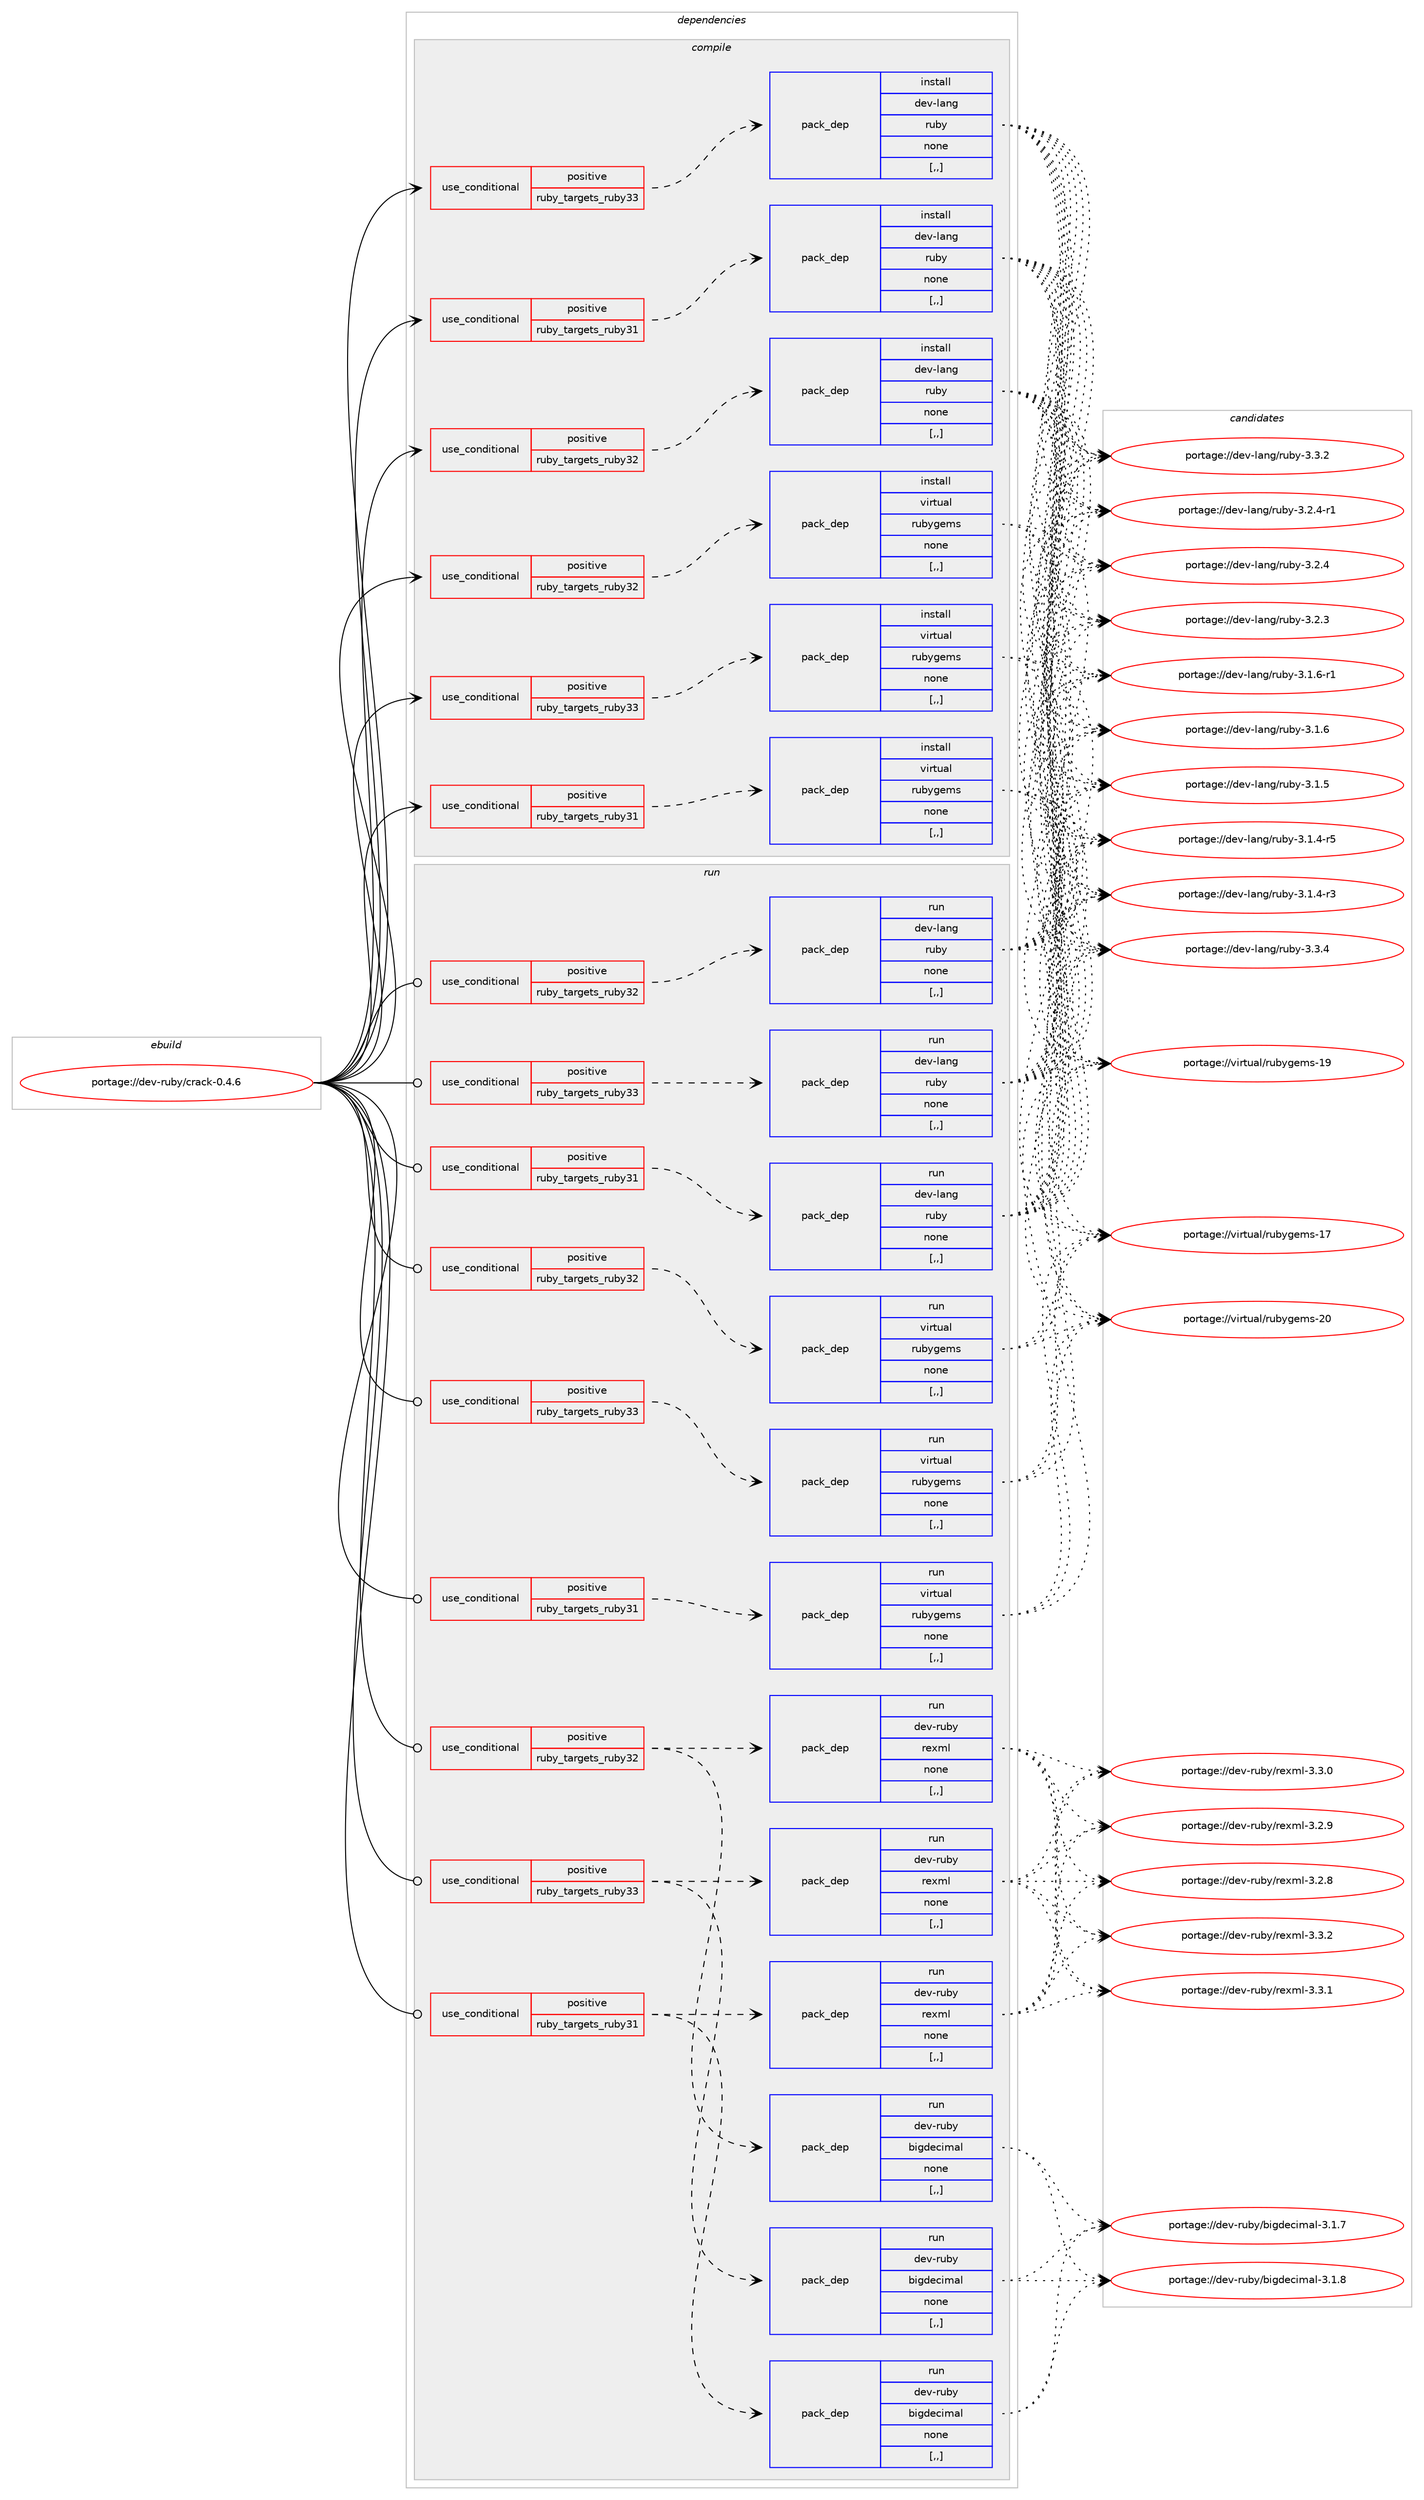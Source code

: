 digraph prolog {

# *************
# Graph options
# *************

newrank=true;
concentrate=true;
compound=true;
graph [rankdir=LR,fontname=Helvetica,fontsize=10,ranksep=1.5];#, ranksep=2.5, nodesep=0.2];
edge  [arrowhead=vee];
node  [fontname=Helvetica,fontsize=10];

# **********
# The ebuild
# **********

subgraph cluster_leftcol {
color=gray;
label=<<i>ebuild</i>>;
id [label="portage://dev-ruby/crack-0.4.6", color=red, width=4, href="../dev-ruby/crack-0.4.6.svg"];
}

# ****************
# The dependencies
# ****************

subgraph cluster_midcol {
color=gray;
label=<<i>dependencies</i>>;
subgraph cluster_compile {
fillcolor="#eeeeee";
style=filled;
label=<<i>compile</i>>;
subgraph cond45975 {
dependency179816 [label=<<TABLE BORDER="0" CELLBORDER="1" CELLSPACING="0" CELLPADDING="4"><TR><TD ROWSPAN="3" CELLPADDING="10">use_conditional</TD></TR><TR><TD>positive</TD></TR><TR><TD>ruby_targets_ruby31</TD></TR></TABLE>>, shape=none, color=red];
subgraph pack132548 {
dependency179817 [label=<<TABLE BORDER="0" CELLBORDER="1" CELLSPACING="0" CELLPADDING="4" WIDTH="220"><TR><TD ROWSPAN="6" CELLPADDING="30">pack_dep</TD></TR><TR><TD WIDTH="110">install</TD></TR><TR><TD>dev-lang</TD></TR><TR><TD>ruby</TD></TR><TR><TD>none</TD></TR><TR><TD>[,,]</TD></TR></TABLE>>, shape=none, color=blue];
}
dependency179816:e -> dependency179817:w [weight=20,style="dashed",arrowhead="vee"];
}
id:e -> dependency179816:w [weight=20,style="solid",arrowhead="vee"];
subgraph cond45976 {
dependency179818 [label=<<TABLE BORDER="0" CELLBORDER="1" CELLSPACING="0" CELLPADDING="4"><TR><TD ROWSPAN="3" CELLPADDING="10">use_conditional</TD></TR><TR><TD>positive</TD></TR><TR><TD>ruby_targets_ruby31</TD></TR></TABLE>>, shape=none, color=red];
subgraph pack132549 {
dependency179819 [label=<<TABLE BORDER="0" CELLBORDER="1" CELLSPACING="0" CELLPADDING="4" WIDTH="220"><TR><TD ROWSPAN="6" CELLPADDING="30">pack_dep</TD></TR><TR><TD WIDTH="110">install</TD></TR><TR><TD>virtual</TD></TR><TR><TD>rubygems</TD></TR><TR><TD>none</TD></TR><TR><TD>[,,]</TD></TR></TABLE>>, shape=none, color=blue];
}
dependency179818:e -> dependency179819:w [weight=20,style="dashed",arrowhead="vee"];
}
id:e -> dependency179818:w [weight=20,style="solid",arrowhead="vee"];
subgraph cond45977 {
dependency179820 [label=<<TABLE BORDER="0" CELLBORDER="1" CELLSPACING="0" CELLPADDING="4"><TR><TD ROWSPAN="3" CELLPADDING="10">use_conditional</TD></TR><TR><TD>positive</TD></TR><TR><TD>ruby_targets_ruby32</TD></TR></TABLE>>, shape=none, color=red];
subgraph pack132550 {
dependency179821 [label=<<TABLE BORDER="0" CELLBORDER="1" CELLSPACING="0" CELLPADDING="4" WIDTH="220"><TR><TD ROWSPAN="6" CELLPADDING="30">pack_dep</TD></TR><TR><TD WIDTH="110">install</TD></TR><TR><TD>dev-lang</TD></TR><TR><TD>ruby</TD></TR><TR><TD>none</TD></TR><TR><TD>[,,]</TD></TR></TABLE>>, shape=none, color=blue];
}
dependency179820:e -> dependency179821:w [weight=20,style="dashed",arrowhead="vee"];
}
id:e -> dependency179820:w [weight=20,style="solid",arrowhead="vee"];
subgraph cond45978 {
dependency179822 [label=<<TABLE BORDER="0" CELLBORDER="1" CELLSPACING="0" CELLPADDING="4"><TR><TD ROWSPAN="3" CELLPADDING="10">use_conditional</TD></TR><TR><TD>positive</TD></TR><TR><TD>ruby_targets_ruby32</TD></TR></TABLE>>, shape=none, color=red];
subgraph pack132551 {
dependency179823 [label=<<TABLE BORDER="0" CELLBORDER="1" CELLSPACING="0" CELLPADDING="4" WIDTH="220"><TR><TD ROWSPAN="6" CELLPADDING="30">pack_dep</TD></TR><TR><TD WIDTH="110">install</TD></TR><TR><TD>virtual</TD></TR><TR><TD>rubygems</TD></TR><TR><TD>none</TD></TR><TR><TD>[,,]</TD></TR></TABLE>>, shape=none, color=blue];
}
dependency179822:e -> dependency179823:w [weight=20,style="dashed",arrowhead="vee"];
}
id:e -> dependency179822:w [weight=20,style="solid",arrowhead="vee"];
subgraph cond45979 {
dependency179824 [label=<<TABLE BORDER="0" CELLBORDER="1" CELLSPACING="0" CELLPADDING="4"><TR><TD ROWSPAN="3" CELLPADDING="10">use_conditional</TD></TR><TR><TD>positive</TD></TR><TR><TD>ruby_targets_ruby33</TD></TR></TABLE>>, shape=none, color=red];
subgraph pack132552 {
dependency179825 [label=<<TABLE BORDER="0" CELLBORDER="1" CELLSPACING="0" CELLPADDING="4" WIDTH="220"><TR><TD ROWSPAN="6" CELLPADDING="30">pack_dep</TD></TR><TR><TD WIDTH="110">install</TD></TR><TR><TD>dev-lang</TD></TR><TR><TD>ruby</TD></TR><TR><TD>none</TD></TR><TR><TD>[,,]</TD></TR></TABLE>>, shape=none, color=blue];
}
dependency179824:e -> dependency179825:w [weight=20,style="dashed",arrowhead="vee"];
}
id:e -> dependency179824:w [weight=20,style="solid",arrowhead="vee"];
subgraph cond45980 {
dependency179826 [label=<<TABLE BORDER="0" CELLBORDER="1" CELLSPACING="0" CELLPADDING="4"><TR><TD ROWSPAN="3" CELLPADDING="10">use_conditional</TD></TR><TR><TD>positive</TD></TR><TR><TD>ruby_targets_ruby33</TD></TR></TABLE>>, shape=none, color=red];
subgraph pack132553 {
dependency179827 [label=<<TABLE BORDER="0" CELLBORDER="1" CELLSPACING="0" CELLPADDING="4" WIDTH="220"><TR><TD ROWSPAN="6" CELLPADDING="30">pack_dep</TD></TR><TR><TD WIDTH="110">install</TD></TR><TR><TD>virtual</TD></TR><TR><TD>rubygems</TD></TR><TR><TD>none</TD></TR><TR><TD>[,,]</TD></TR></TABLE>>, shape=none, color=blue];
}
dependency179826:e -> dependency179827:w [weight=20,style="dashed",arrowhead="vee"];
}
id:e -> dependency179826:w [weight=20,style="solid",arrowhead="vee"];
}
subgraph cluster_compileandrun {
fillcolor="#eeeeee";
style=filled;
label=<<i>compile and run</i>>;
}
subgraph cluster_run {
fillcolor="#eeeeee";
style=filled;
label=<<i>run</i>>;
subgraph cond45981 {
dependency179828 [label=<<TABLE BORDER="0" CELLBORDER="1" CELLSPACING="0" CELLPADDING="4"><TR><TD ROWSPAN="3" CELLPADDING="10">use_conditional</TD></TR><TR><TD>positive</TD></TR><TR><TD>ruby_targets_ruby31</TD></TR></TABLE>>, shape=none, color=red];
subgraph pack132554 {
dependency179829 [label=<<TABLE BORDER="0" CELLBORDER="1" CELLSPACING="0" CELLPADDING="4" WIDTH="220"><TR><TD ROWSPAN="6" CELLPADDING="30">pack_dep</TD></TR><TR><TD WIDTH="110">run</TD></TR><TR><TD>dev-lang</TD></TR><TR><TD>ruby</TD></TR><TR><TD>none</TD></TR><TR><TD>[,,]</TD></TR></TABLE>>, shape=none, color=blue];
}
dependency179828:e -> dependency179829:w [weight=20,style="dashed",arrowhead="vee"];
}
id:e -> dependency179828:w [weight=20,style="solid",arrowhead="odot"];
subgraph cond45982 {
dependency179830 [label=<<TABLE BORDER="0" CELLBORDER="1" CELLSPACING="0" CELLPADDING="4"><TR><TD ROWSPAN="3" CELLPADDING="10">use_conditional</TD></TR><TR><TD>positive</TD></TR><TR><TD>ruby_targets_ruby31</TD></TR></TABLE>>, shape=none, color=red];
subgraph pack132555 {
dependency179831 [label=<<TABLE BORDER="0" CELLBORDER="1" CELLSPACING="0" CELLPADDING="4" WIDTH="220"><TR><TD ROWSPAN="6" CELLPADDING="30">pack_dep</TD></TR><TR><TD WIDTH="110">run</TD></TR><TR><TD>dev-ruby</TD></TR><TR><TD>bigdecimal</TD></TR><TR><TD>none</TD></TR><TR><TD>[,,]</TD></TR></TABLE>>, shape=none, color=blue];
}
dependency179830:e -> dependency179831:w [weight=20,style="dashed",arrowhead="vee"];
subgraph pack132556 {
dependency179832 [label=<<TABLE BORDER="0" CELLBORDER="1" CELLSPACING="0" CELLPADDING="4" WIDTH="220"><TR><TD ROWSPAN="6" CELLPADDING="30">pack_dep</TD></TR><TR><TD WIDTH="110">run</TD></TR><TR><TD>dev-ruby</TD></TR><TR><TD>rexml</TD></TR><TR><TD>none</TD></TR><TR><TD>[,,]</TD></TR></TABLE>>, shape=none, color=blue];
}
dependency179830:e -> dependency179832:w [weight=20,style="dashed",arrowhead="vee"];
}
id:e -> dependency179830:w [weight=20,style="solid",arrowhead="odot"];
subgraph cond45983 {
dependency179833 [label=<<TABLE BORDER="0" CELLBORDER="1" CELLSPACING="0" CELLPADDING="4"><TR><TD ROWSPAN="3" CELLPADDING="10">use_conditional</TD></TR><TR><TD>positive</TD></TR><TR><TD>ruby_targets_ruby31</TD></TR></TABLE>>, shape=none, color=red];
subgraph pack132557 {
dependency179834 [label=<<TABLE BORDER="0" CELLBORDER="1" CELLSPACING="0" CELLPADDING="4" WIDTH="220"><TR><TD ROWSPAN="6" CELLPADDING="30">pack_dep</TD></TR><TR><TD WIDTH="110">run</TD></TR><TR><TD>virtual</TD></TR><TR><TD>rubygems</TD></TR><TR><TD>none</TD></TR><TR><TD>[,,]</TD></TR></TABLE>>, shape=none, color=blue];
}
dependency179833:e -> dependency179834:w [weight=20,style="dashed",arrowhead="vee"];
}
id:e -> dependency179833:w [weight=20,style="solid",arrowhead="odot"];
subgraph cond45984 {
dependency179835 [label=<<TABLE BORDER="0" CELLBORDER="1" CELLSPACING="0" CELLPADDING="4"><TR><TD ROWSPAN="3" CELLPADDING="10">use_conditional</TD></TR><TR><TD>positive</TD></TR><TR><TD>ruby_targets_ruby32</TD></TR></TABLE>>, shape=none, color=red];
subgraph pack132558 {
dependency179836 [label=<<TABLE BORDER="0" CELLBORDER="1" CELLSPACING="0" CELLPADDING="4" WIDTH="220"><TR><TD ROWSPAN="6" CELLPADDING="30">pack_dep</TD></TR><TR><TD WIDTH="110">run</TD></TR><TR><TD>dev-lang</TD></TR><TR><TD>ruby</TD></TR><TR><TD>none</TD></TR><TR><TD>[,,]</TD></TR></TABLE>>, shape=none, color=blue];
}
dependency179835:e -> dependency179836:w [weight=20,style="dashed",arrowhead="vee"];
}
id:e -> dependency179835:w [weight=20,style="solid",arrowhead="odot"];
subgraph cond45985 {
dependency179837 [label=<<TABLE BORDER="0" CELLBORDER="1" CELLSPACING="0" CELLPADDING="4"><TR><TD ROWSPAN="3" CELLPADDING="10">use_conditional</TD></TR><TR><TD>positive</TD></TR><TR><TD>ruby_targets_ruby32</TD></TR></TABLE>>, shape=none, color=red];
subgraph pack132559 {
dependency179838 [label=<<TABLE BORDER="0" CELLBORDER="1" CELLSPACING="0" CELLPADDING="4" WIDTH="220"><TR><TD ROWSPAN="6" CELLPADDING="30">pack_dep</TD></TR><TR><TD WIDTH="110">run</TD></TR><TR><TD>dev-ruby</TD></TR><TR><TD>bigdecimal</TD></TR><TR><TD>none</TD></TR><TR><TD>[,,]</TD></TR></TABLE>>, shape=none, color=blue];
}
dependency179837:e -> dependency179838:w [weight=20,style="dashed",arrowhead="vee"];
subgraph pack132560 {
dependency179839 [label=<<TABLE BORDER="0" CELLBORDER="1" CELLSPACING="0" CELLPADDING="4" WIDTH="220"><TR><TD ROWSPAN="6" CELLPADDING="30">pack_dep</TD></TR><TR><TD WIDTH="110">run</TD></TR><TR><TD>dev-ruby</TD></TR><TR><TD>rexml</TD></TR><TR><TD>none</TD></TR><TR><TD>[,,]</TD></TR></TABLE>>, shape=none, color=blue];
}
dependency179837:e -> dependency179839:w [weight=20,style="dashed",arrowhead="vee"];
}
id:e -> dependency179837:w [weight=20,style="solid",arrowhead="odot"];
subgraph cond45986 {
dependency179840 [label=<<TABLE BORDER="0" CELLBORDER="1" CELLSPACING="0" CELLPADDING="4"><TR><TD ROWSPAN="3" CELLPADDING="10">use_conditional</TD></TR><TR><TD>positive</TD></TR><TR><TD>ruby_targets_ruby32</TD></TR></TABLE>>, shape=none, color=red];
subgraph pack132561 {
dependency179841 [label=<<TABLE BORDER="0" CELLBORDER="1" CELLSPACING="0" CELLPADDING="4" WIDTH="220"><TR><TD ROWSPAN="6" CELLPADDING="30">pack_dep</TD></TR><TR><TD WIDTH="110">run</TD></TR><TR><TD>virtual</TD></TR><TR><TD>rubygems</TD></TR><TR><TD>none</TD></TR><TR><TD>[,,]</TD></TR></TABLE>>, shape=none, color=blue];
}
dependency179840:e -> dependency179841:w [weight=20,style="dashed",arrowhead="vee"];
}
id:e -> dependency179840:w [weight=20,style="solid",arrowhead="odot"];
subgraph cond45987 {
dependency179842 [label=<<TABLE BORDER="0" CELLBORDER="1" CELLSPACING="0" CELLPADDING="4"><TR><TD ROWSPAN="3" CELLPADDING="10">use_conditional</TD></TR><TR><TD>positive</TD></TR><TR><TD>ruby_targets_ruby33</TD></TR></TABLE>>, shape=none, color=red];
subgraph pack132562 {
dependency179843 [label=<<TABLE BORDER="0" CELLBORDER="1" CELLSPACING="0" CELLPADDING="4" WIDTH="220"><TR><TD ROWSPAN="6" CELLPADDING="30">pack_dep</TD></TR><TR><TD WIDTH="110">run</TD></TR><TR><TD>dev-lang</TD></TR><TR><TD>ruby</TD></TR><TR><TD>none</TD></TR><TR><TD>[,,]</TD></TR></TABLE>>, shape=none, color=blue];
}
dependency179842:e -> dependency179843:w [weight=20,style="dashed",arrowhead="vee"];
}
id:e -> dependency179842:w [weight=20,style="solid",arrowhead="odot"];
subgraph cond45988 {
dependency179844 [label=<<TABLE BORDER="0" CELLBORDER="1" CELLSPACING="0" CELLPADDING="4"><TR><TD ROWSPAN="3" CELLPADDING="10">use_conditional</TD></TR><TR><TD>positive</TD></TR><TR><TD>ruby_targets_ruby33</TD></TR></TABLE>>, shape=none, color=red];
subgraph pack132563 {
dependency179845 [label=<<TABLE BORDER="0" CELLBORDER="1" CELLSPACING="0" CELLPADDING="4" WIDTH="220"><TR><TD ROWSPAN="6" CELLPADDING="30">pack_dep</TD></TR><TR><TD WIDTH="110">run</TD></TR><TR><TD>dev-ruby</TD></TR><TR><TD>bigdecimal</TD></TR><TR><TD>none</TD></TR><TR><TD>[,,]</TD></TR></TABLE>>, shape=none, color=blue];
}
dependency179844:e -> dependency179845:w [weight=20,style="dashed",arrowhead="vee"];
subgraph pack132564 {
dependency179846 [label=<<TABLE BORDER="0" CELLBORDER="1" CELLSPACING="0" CELLPADDING="4" WIDTH="220"><TR><TD ROWSPAN="6" CELLPADDING="30">pack_dep</TD></TR><TR><TD WIDTH="110">run</TD></TR><TR><TD>dev-ruby</TD></TR><TR><TD>rexml</TD></TR><TR><TD>none</TD></TR><TR><TD>[,,]</TD></TR></TABLE>>, shape=none, color=blue];
}
dependency179844:e -> dependency179846:w [weight=20,style="dashed",arrowhead="vee"];
}
id:e -> dependency179844:w [weight=20,style="solid",arrowhead="odot"];
subgraph cond45989 {
dependency179847 [label=<<TABLE BORDER="0" CELLBORDER="1" CELLSPACING="0" CELLPADDING="4"><TR><TD ROWSPAN="3" CELLPADDING="10">use_conditional</TD></TR><TR><TD>positive</TD></TR><TR><TD>ruby_targets_ruby33</TD></TR></TABLE>>, shape=none, color=red];
subgraph pack132565 {
dependency179848 [label=<<TABLE BORDER="0" CELLBORDER="1" CELLSPACING="0" CELLPADDING="4" WIDTH="220"><TR><TD ROWSPAN="6" CELLPADDING="30">pack_dep</TD></TR><TR><TD WIDTH="110">run</TD></TR><TR><TD>virtual</TD></TR><TR><TD>rubygems</TD></TR><TR><TD>none</TD></TR><TR><TD>[,,]</TD></TR></TABLE>>, shape=none, color=blue];
}
dependency179847:e -> dependency179848:w [weight=20,style="dashed",arrowhead="vee"];
}
id:e -> dependency179847:w [weight=20,style="solid",arrowhead="odot"];
}
}

# **************
# The candidates
# **************

subgraph cluster_choices {
rank=same;
color=gray;
label=<<i>candidates</i>>;

subgraph choice132548 {
color=black;
nodesep=1;
choice10010111845108971101034711411798121455146514652 [label="portage://dev-lang/ruby-3.3.4", color=red, width=4,href="../dev-lang/ruby-3.3.4.svg"];
choice10010111845108971101034711411798121455146514650 [label="portage://dev-lang/ruby-3.3.2", color=red, width=4,href="../dev-lang/ruby-3.3.2.svg"];
choice100101118451089711010347114117981214551465046524511449 [label="portage://dev-lang/ruby-3.2.4-r1", color=red, width=4,href="../dev-lang/ruby-3.2.4-r1.svg"];
choice10010111845108971101034711411798121455146504652 [label="portage://dev-lang/ruby-3.2.4", color=red, width=4,href="../dev-lang/ruby-3.2.4.svg"];
choice10010111845108971101034711411798121455146504651 [label="portage://dev-lang/ruby-3.2.3", color=red, width=4,href="../dev-lang/ruby-3.2.3.svg"];
choice100101118451089711010347114117981214551464946544511449 [label="portage://dev-lang/ruby-3.1.6-r1", color=red, width=4,href="../dev-lang/ruby-3.1.6-r1.svg"];
choice10010111845108971101034711411798121455146494654 [label="portage://dev-lang/ruby-3.1.6", color=red, width=4,href="../dev-lang/ruby-3.1.6.svg"];
choice10010111845108971101034711411798121455146494653 [label="portage://dev-lang/ruby-3.1.5", color=red, width=4,href="../dev-lang/ruby-3.1.5.svg"];
choice100101118451089711010347114117981214551464946524511453 [label="portage://dev-lang/ruby-3.1.4-r5", color=red, width=4,href="../dev-lang/ruby-3.1.4-r5.svg"];
choice100101118451089711010347114117981214551464946524511451 [label="portage://dev-lang/ruby-3.1.4-r3", color=red, width=4,href="../dev-lang/ruby-3.1.4-r3.svg"];
dependency179817:e -> choice10010111845108971101034711411798121455146514652:w [style=dotted,weight="100"];
dependency179817:e -> choice10010111845108971101034711411798121455146514650:w [style=dotted,weight="100"];
dependency179817:e -> choice100101118451089711010347114117981214551465046524511449:w [style=dotted,weight="100"];
dependency179817:e -> choice10010111845108971101034711411798121455146504652:w [style=dotted,weight="100"];
dependency179817:e -> choice10010111845108971101034711411798121455146504651:w [style=dotted,weight="100"];
dependency179817:e -> choice100101118451089711010347114117981214551464946544511449:w [style=dotted,weight="100"];
dependency179817:e -> choice10010111845108971101034711411798121455146494654:w [style=dotted,weight="100"];
dependency179817:e -> choice10010111845108971101034711411798121455146494653:w [style=dotted,weight="100"];
dependency179817:e -> choice100101118451089711010347114117981214551464946524511453:w [style=dotted,weight="100"];
dependency179817:e -> choice100101118451089711010347114117981214551464946524511451:w [style=dotted,weight="100"];
}
subgraph choice132549 {
color=black;
nodesep=1;
choice118105114116117971084711411798121103101109115455048 [label="portage://virtual/rubygems-20", color=red, width=4,href="../virtual/rubygems-20.svg"];
choice118105114116117971084711411798121103101109115454957 [label="portage://virtual/rubygems-19", color=red, width=4,href="../virtual/rubygems-19.svg"];
choice118105114116117971084711411798121103101109115454955 [label="portage://virtual/rubygems-17", color=red, width=4,href="../virtual/rubygems-17.svg"];
dependency179819:e -> choice118105114116117971084711411798121103101109115455048:w [style=dotted,weight="100"];
dependency179819:e -> choice118105114116117971084711411798121103101109115454957:w [style=dotted,weight="100"];
dependency179819:e -> choice118105114116117971084711411798121103101109115454955:w [style=dotted,weight="100"];
}
subgraph choice132550 {
color=black;
nodesep=1;
choice10010111845108971101034711411798121455146514652 [label="portage://dev-lang/ruby-3.3.4", color=red, width=4,href="../dev-lang/ruby-3.3.4.svg"];
choice10010111845108971101034711411798121455146514650 [label="portage://dev-lang/ruby-3.3.2", color=red, width=4,href="../dev-lang/ruby-3.3.2.svg"];
choice100101118451089711010347114117981214551465046524511449 [label="portage://dev-lang/ruby-3.2.4-r1", color=red, width=4,href="../dev-lang/ruby-3.2.4-r1.svg"];
choice10010111845108971101034711411798121455146504652 [label="portage://dev-lang/ruby-3.2.4", color=red, width=4,href="../dev-lang/ruby-3.2.4.svg"];
choice10010111845108971101034711411798121455146504651 [label="portage://dev-lang/ruby-3.2.3", color=red, width=4,href="../dev-lang/ruby-3.2.3.svg"];
choice100101118451089711010347114117981214551464946544511449 [label="portage://dev-lang/ruby-3.1.6-r1", color=red, width=4,href="../dev-lang/ruby-3.1.6-r1.svg"];
choice10010111845108971101034711411798121455146494654 [label="portage://dev-lang/ruby-3.1.6", color=red, width=4,href="../dev-lang/ruby-3.1.6.svg"];
choice10010111845108971101034711411798121455146494653 [label="portage://dev-lang/ruby-3.1.5", color=red, width=4,href="../dev-lang/ruby-3.1.5.svg"];
choice100101118451089711010347114117981214551464946524511453 [label="portage://dev-lang/ruby-3.1.4-r5", color=red, width=4,href="../dev-lang/ruby-3.1.4-r5.svg"];
choice100101118451089711010347114117981214551464946524511451 [label="portage://dev-lang/ruby-3.1.4-r3", color=red, width=4,href="../dev-lang/ruby-3.1.4-r3.svg"];
dependency179821:e -> choice10010111845108971101034711411798121455146514652:w [style=dotted,weight="100"];
dependency179821:e -> choice10010111845108971101034711411798121455146514650:w [style=dotted,weight="100"];
dependency179821:e -> choice100101118451089711010347114117981214551465046524511449:w [style=dotted,weight="100"];
dependency179821:e -> choice10010111845108971101034711411798121455146504652:w [style=dotted,weight="100"];
dependency179821:e -> choice10010111845108971101034711411798121455146504651:w [style=dotted,weight="100"];
dependency179821:e -> choice100101118451089711010347114117981214551464946544511449:w [style=dotted,weight="100"];
dependency179821:e -> choice10010111845108971101034711411798121455146494654:w [style=dotted,weight="100"];
dependency179821:e -> choice10010111845108971101034711411798121455146494653:w [style=dotted,weight="100"];
dependency179821:e -> choice100101118451089711010347114117981214551464946524511453:w [style=dotted,weight="100"];
dependency179821:e -> choice100101118451089711010347114117981214551464946524511451:w [style=dotted,weight="100"];
}
subgraph choice132551 {
color=black;
nodesep=1;
choice118105114116117971084711411798121103101109115455048 [label="portage://virtual/rubygems-20", color=red, width=4,href="../virtual/rubygems-20.svg"];
choice118105114116117971084711411798121103101109115454957 [label="portage://virtual/rubygems-19", color=red, width=4,href="../virtual/rubygems-19.svg"];
choice118105114116117971084711411798121103101109115454955 [label="portage://virtual/rubygems-17", color=red, width=4,href="../virtual/rubygems-17.svg"];
dependency179823:e -> choice118105114116117971084711411798121103101109115455048:w [style=dotted,weight="100"];
dependency179823:e -> choice118105114116117971084711411798121103101109115454957:w [style=dotted,weight="100"];
dependency179823:e -> choice118105114116117971084711411798121103101109115454955:w [style=dotted,weight="100"];
}
subgraph choice132552 {
color=black;
nodesep=1;
choice10010111845108971101034711411798121455146514652 [label="portage://dev-lang/ruby-3.3.4", color=red, width=4,href="../dev-lang/ruby-3.3.4.svg"];
choice10010111845108971101034711411798121455146514650 [label="portage://dev-lang/ruby-3.3.2", color=red, width=4,href="../dev-lang/ruby-3.3.2.svg"];
choice100101118451089711010347114117981214551465046524511449 [label="portage://dev-lang/ruby-3.2.4-r1", color=red, width=4,href="../dev-lang/ruby-3.2.4-r1.svg"];
choice10010111845108971101034711411798121455146504652 [label="portage://dev-lang/ruby-3.2.4", color=red, width=4,href="../dev-lang/ruby-3.2.4.svg"];
choice10010111845108971101034711411798121455146504651 [label="portage://dev-lang/ruby-3.2.3", color=red, width=4,href="../dev-lang/ruby-3.2.3.svg"];
choice100101118451089711010347114117981214551464946544511449 [label="portage://dev-lang/ruby-3.1.6-r1", color=red, width=4,href="../dev-lang/ruby-3.1.6-r1.svg"];
choice10010111845108971101034711411798121455146494654 [label="portage://dev-lang/ruby-3.1.6", color=red, width=4,href="../dev-lang/ruby-3.1.6.svg"];
choice10010111845108971101034711411798121455146494653 [label="portage://dev-lang/ruby-3.1.5", color=red, width=4,href="../dev-lang/ruby-3.1.5.svg"];
choice100101118451089711010347114117981214551464946524511453 [label="portage://dev-lang/ruby-3.1.4-r5", color=red, width=4,href="../dev-lang/ruby-3.1.4-r5.svg"];
choice100101118451089711010347114117981214551464946524511451 [label="portage://dev-lang/ruby-3.1.4-r3", color=red, width=4,href="../dev-lang/ruby-3.1.4-r3.svg"];
dependency179825:e -> choice10010111845108971101034711411798121455146514652:w [style=dotted,weight="100"];
dependency179825:e -> choice10010111845108971101034711411798121455146514650:w [style=dotted,weight="100"];
dependency179825:e -> choice100101118451089711010347114117981214551465046524511449:w [style=dotted,weight="100"];
dependency179825:e -> choice10010111845108971101034711411798121455146504652:w [style=dotted,weight="100"];
dependency179825:e -> choice10010111845108971101034711411798121455146504651:w [style=dotted,weight="100"];
dependency179825:e -> choice100101118451089711010347114117981214551464946544511449:w [style=dotted,weight="100"];
dependency179825:e -> choice10010111845108971101034711411798121455146494654:w [style=dotted,weight="100"];
dependency179825:e -> choice10010111845108971101034711411798121455146494653:w [style=dotted,weight="100"];
dependency179825:e -> choice100101118451089711010347114117981214551464946524511453:w [style=dotted,weight="100"];
dependency179825:e -> choice100101118451089711010347114117981214551464946524511451:w [style=dotted,weight="100"];
}
subgraph choice132553 {
color=black;
nodesep=1;
choice118105114116117971084711411798121103101109115455048 [label="portage://virtual/rubygems-20", color=red, width=4,href="../virtual/rubygems-20.svg"];
choice118105114116117971084711411798121103101109115454957 [label="portage://virtual/rubygems-19", color=red, width=4,href="../virtual/rubygems-19.svg"];
choice118105114116117971084711411798121103101109115454955 [label="portage://virtual/rubygems-17", color=red, width=4,href="../virtual/rubygems-17.svg"];
dependency179827:e -> choice118105114116117971084711411798121103101109115455048:w [style=dotted,weight="100"];
dependency179827:e -> choice118105114116117971084711411798121103101109115454957:w [style=dotted,weight="100"];
dependency179827:e -> choice118105114116117971084711411798121103101109115454955:w [style=dotted,weight="100"];
}
subgraph choice132554 {
color=black;
nodesep=1;
choice10010111845108971101034711411798121455146514652 [label="portage://dev-lang/ruby-3.3.4", color=red, width=4,href="../dev-lang/ruby-3.3.4.svg"];
choice10010111845108971101034711411798121455146514650 [label="portage://dev-lang/ruby-3.3.2", color=red, width=4,href="../dev-lang/ruby-3.3.2.svg"];
choice100101118451089711010347114117981214551465046524511449 [label="portage://dev-lang/ruby-3.2.4-r1", color=red, width=4,href="../dev-lang/ruby-3.2.4-r1.svg"];
choice10010111845108971101034711411798121455146504652 [label="portage://dev-lang/ruby-3.2.4", color=red, width=4,href="../dev-lang/ruby-3.2.4.svg"];
choice10010111845108971101034711411798121455146504651 [label="portage://dev-lang/ruby-3.2.3", color=red, width=4,href="../dev-lang/ruby-3.2.3.svg"];
choice100101118451089711010347114117981214551464946544511449 [label="portage://dev-lang/ruby-3.1.6-r1", color=red, width=4,href="../dev-lang/ruby-3.1.6-r1.svg"];
choice10010111845108971101034711411798121455146494654 [label="portage://dev-lang/ruby-3.1.6", color=red, width=4,href="../dev-lang/ruby-3.1.6.svg"];
choice10010111845108971101034711411798121455146494653 [label="portage://dev-lang/ruby-3.1.5", color=red, width=4,href="../dev-lang/ruby-3.1.5.svg"];
choice100101118451089711010347114117981214551464946524511453 [label="portage://dev-lang/ruby-3.1.4-r5", color=red, width=4,href="../dev-lang/ruby-3.1.4-r5.svg"];
choice100101118451089711010347114117981214551464946524511451 [label="portage://dev-lang/ruby-3.1.4-r3", color=red, width=4,href="../dev-lang/ruby-3.1.4-r3.svg"];
dependency179829:e -> choice10010111845108971101034711411798121455146514652:w [style=dotted,weight="100"];
dependency179829:e -> choice10010111845108971101034711411798121455146514650:w [style=dotted,weight="100"];
dependency179829:e -> choice100101118451089711010347114117981214551465046524511449:w [style=dotted,weight="100"];
dependency179829:e -> choice10010111845108971101034711411798121455146504652:w [style=dotted,weight="100"];
dependency179829:e -> choice10010111845108971101034711411798121455146504651:w [style=dotted,weight="100"];
dependency179829:e -> choice100101118451089711010347114117981214551464946544511449:w [style=dotted,weight="100"];
dependency179829:e -> choice10010111845108971101034711411798121455146494654:w [style=dotted,weight="100"];
dependency179829:e -> choice10010111845108971101034711411798121455146494653:w [style=dotted,weight="100"];
dependency179829:e -> choice100101118451089711010347114117981214551464946524511453:w [style=dotted,weight="100"];
dependency179829:e -> choice100101118451089711010347114117981214551464946524511451:w [style=dotted,weight="100"];
}
subgraph choice132555 {
color=black;
nodesep=1;
choice100101118451141179812147981051031001019910510997108455146494656 [label="portage://dev-ruby/bigdecimal-3.1.8", color=red, width=4,href="../dev-ruby/bigdecimal-3.1.8.svg"];
choice100101118451141179812147981051031001019910510997108455146494655 [label="portage://dev-ruby/bigdecimal-3.1.7", color=red, width=4,href="../dev-ruby/bigdecimal-3.1.7.svg"];
dependency179831:e -> choice100101118451141179812147981051031001019910510997108455146494656:w [style=dotted,weight="100"];
dependency179831:e -> choice100101118451141179812147981051031001019910510997108455146494655:w [style=dotted,weight="100"];
}
subgraph choice132556 {
color=black;
nodesep=1;
choice100101118451141179812147114101120109108455146514650 [label="portage://dev-ruby/rexml-3.3.2", color=red, width=4,href="../dev-ruby/rexml-3.3.2.svg"];
choice100101118451141179812147114101120109108455146514649 [label="portage://dev-ruby/rexml-3.3.1", color=red, width=4,href="../dev-ruby/rexml-3.3.1.svg"];
choice100101118451141179812147114101120109108455146514648 [label="portage://dev-ruby/rexml-3.3.0", color=red, width=4,href="../dev-ruby/rexml-3.3.0.svg"];
choice100101118451141179812147114101120109108455146504657 [label="portage://dev-ruby/rexml-3.2.9", color=red, width=4,href="../dev-ruby/rexml-3.2.9.svg"];
choice100101118451141179812147114101120109108455146504656 [label="portage://dev-ruby/rexml-3.2.8", color=red, width=4,href="../dev-ruby/rexml-3.2.8.svg"];
dependency179832:e -> choice100101118451141179812147114101120109108455146514650:w [style=dotted,weight="100"];
dependency179832:e -> choice100101118451141179812147114101120109108455146514649:w [style=dotted,weight="100"];
dependency179832:e -> choice100101118451141179812147114101120109108455146514648:w [style=dotted,weight="100"];
dependency179832:e -> choice100101118451141179812147114101120109108455146504657:w [style=dotted,weight="100"];
dependency179832:e -> choice100101118451141179812147114101120109108455146504656:w [style=dotted,weight="100"];
}
subgraph choice132557 {
color=black;
nodesep=1;
choice118105114116117971084711411798121103101109115455048 [label="portage://virtual/rubygems-20", color=red, width=4,href="../virtual/rubygems-20.svg"];
choice118105114116117971084711411798121103101109115454957 [label="portage://virtual/rubygems-19", color=red, width=4,href="../virtual/rubygems-19.svg"];
choice118105114116117971084711411798121103101109115454955 [label="portage://virtual/rubygems-17", color=red, width=4,href="../virtual/rubygems-17.svg"];
dependency179834:e -> choice118105114116117971084711411798121103101109115455048:w [style=dotted,weight="100"];
dependency179834:e -> choice118105114116117971084711411798121103101109115454957:w [style=dotted,weight="100"];
dependency179834:e -> choice118105114116117971084711411798121103101109115454955:w [style=dotted,weight="100"];
}
subgraph choice132558 {
color=black;
nodesep=1;
choice10010111845108971101034711411798121455146514652 [label="portage://dev-lang/ruby-3.3.4", color=red, width=4,href="../dev-lang/ruby-3.3.4.svg"];
choice10010111845108971101034711411798121455146514650 [label="portage://dev-lang/ruby-3.3.2", color=red, width=4,href="../dev-lang/ruby-3.3.2.svg"];
choice100101118451089711010347114117981214551465046524511449 [label="portage://dev-lang/ruby-3.2.4-r1", color=red, width=4,href="../dev-lang/ruby-3.2.4-r1.svg"];
choice10010111845108971101034711411798121455146504652 [label="portage://dev-lang/ruby-3.2.4", color=red, width=4,href="../dev-lang/ruby-3.2.4.svg"];
choice10010111845108971101034711411798121455146504651 [label="portage://dev-lang/ruby-3.2.3", color=red, width=4,href="../dev-lang/ruby-3.2.3.svg"];
choice100101118451089711010347114117981214551464946544511449 [label="portage://dev-lang/ruby-3.1.6-r1", color=red, width=4,href="../dev-lang/ruby-3.1.6-r1.svg"];
choice10010111845108971101034711411798121455146494654 [label="portage://dev-lang/ruby-3.1.6", color=red, width=4,href="../dev-lang/ruby-3.1.6.svg"];
choice10010111845108971101034711411798121455146494653 [label="portage://dev-lang/ruby-3.1.5", color=red, width=4,href="../dev-lang/ruby-3.1.5.svg"];
choice100101118451089711010347114117981214551464946524511453 [label="portage://dev-lang/ruby-3.1.4-r5", color=red, width=4,href="../dev-lang/ruby-3.1.4-r5.svg"];
choice100101118451089711010347114117981214551464946524511451 [label="portage://dev-lang/ruby-3.1.4-r3", color=red, width=4,href="../dev-lang/ruby-3.1.4-r3.svg"];
dependency179836:e -> choice10010111845108971101034711411798121455146514652:w [style=dotted,weight="100"];
dependency179836:e -> choice10010111845108971101034711411798121455146514650:w [style=dotted,weight="100"];
dependency179836:e -> choice100101118451089711010347114117981214551465046524511449:w [style=dotted,weight="100"];
dependency179836:e -> choice10010111845108971101034711411798121455146504652:w [style=dotted,weight="100"];
dependency179836:e -> choice10010111845108971101034711411798121455146504651:w [style=dotted,weight="100"];
dependency179836:e -> choice100101118451089711010347114117981214551464946544511449:w [style=dotted,weight="100"];
dependency179836:e -> choice10010111845108971101034711411798121455146494654:w [style=dotted,weight="100"];
dependency179836:e -> choice10010111845108971101034711411798121455146494653:w [style=dotted,weight="100"];
dependency179836:e -> choice100101118451089711010347114117981214551464946524511453:w [style=dotted,weight="100"];
dependency179836:e -> choice100101118451089711010347114117981214551464946524511451:w [style=dotted,weight="100"];
}
subgraph choice132559 {
color=black;
nodesep=1;
choice100101118451141179812147981051031001019910510997108455146494656 [label="portage://dev-ruby/bigdecimal-3.1.8", color=red, width=4,href="../dev-ruby/bigdecimal-3.1.8.svg"];
choice100101118451141179812147981051031001019910510997108455146494655 [label="portage://dev-ruby/bigdecimal-3.1.7", color=red, width=4,href="../dev-ruby/bigdecimal-3.1.7.svg"];
dependency179838:e -> choice100101118451141179812147981051031001019910510997108455146494656:w [style=dotted,weight="100"];
dependency179838:e -> choice100101118451141179812147981051031001019910510997108455146494655:w [style=dotted,weight="100"];
}
subgraph choice132560 {
color=black;
nodesep=1;
choice100101118451141179812147114101120109108455146514650 [label="portage://dev-ruby/rexml-3.3.2", color=red, width=4,href="../dev-ruby/rexml-3.3.2.svg"];
choice100101118451141179812147114101120109108455146514649 [label="portage://dev-ruby/rexml-3.3.1", color=red, width=4,href="../dev-ruby/rexml-3.3.1.svg"];
choice100101118451141179812147114101120109108455146514648 [label="portage://dev-ruby/rexml-3.3.0", color=red, width=4,href="../dev-ruby/rexml-3.3.0.svg"];
choice100101118451141179812147114101120109108455146504657 [label="portage://dev-ruby/rexml-3.2.9", color=red, width=4,href="../dev-ruby/rexml-3.2.9.svg"];
choice100101118451141179812147114101120109108455146504656 [label="portage://dev-ruby/rexml-3.2.8", color=red, width=4,href="../dev-ruby/rexml-3.2.8.svg"];
dependency179839:e -> choice100101118451141179812147114101120109108455146514650:w [style=dotted,weight="100"];
dependency179839:e -> choice100101118451141179812147114101120109108455146514649:w [style=dotted,weight="100"];
dependency179839:e -> choice100101118451141179812147114101120109108455146514648:w [style=dotted,weight="100"];
dependency179839:e -> choice100101118451141179812147114101120109108455146504657:w [style=dotted,weight="100"];
dependency179839:e -> choice100101118451141179812147114101120109108455146504656:w [style=dotted,weight="100"];
}
subgraph choice132561 {
color=black;
nodesep=1;
choice118105114116117971084711411798121103101109115455048 [label="portage://virtual/rubygems-20", color=red, width=4,href="../virtual/rubygems-20.svg"];
choice118105114116117971084711411798121103101109115454957 [label="portage://virtual/rubygems-19", color=red, width=4,href="../virtual/rubygems-19.svg"];
choice118105114116117971084711411798121103101109115454955 [label="portage://virtual/rubygems-17", color=red, width=4,href="../virtual/rubygems-17.svg"];
dependency179841:e -> choice118105114116117971084711411798121103101109115455048:w [style=dotted,weight="100"];
dependency179841:e -> choice118105114116117971084711411798121103101109115454957:w [style=dotted,weight="100"];
dependency179841:e -> choice118105114116117971084711411798121103101109115454955:w [style=dotted,weight="100"];
}
subgraph choice132562 {
color=black;
nodesep=1;
choice10010111845108971101034711411798121455146514652 [label="portage://dev-lang/ruby-3.3.4", color=red, width=4,href="../dev-lang/ruby-3.3.4.svg"];
choice10010111845108971101034711411798121455146514650 [label="portage://dev-lang/ruby-3.3.2", color=red, width=4,href="../dev-lang/ruby-3.3.2.svg"];
choice100101118451089711010347114117981214551465046524511449 [label="portage://dev-lang/ruby-3.2.4-r1", color=red, width=4,href="../dev-lang/ruby-3.2.4-r1.svg"];
choice10010111845108971101034711411798121455146504652 [label="portage://dev-lang/ruby-3.2.4", color=red, width=4,href="../dev-lang/ruby-3.2.4.svg"];
choice10010111845108971101034711411798121455146504651 [label="portage://dev-lang/ruby-3.2.3", color=red, width=4,href="../dev-lang/ruby-3.2.3.svg"];
choice100101118451089711010347114117981214551464946544511449 [label="portage://dev-lang/ruby-3.1.6-r1", color=red, width=4,href="../dev-lang/ruby-3.1.6-r1.svg"];
choice10010111845108971101034711411798121455146494654 [label="portage://dev-lang/ruby-3.1.6", color=red, width=4,href="../dev-lang/ruby-3.1.6.svg"];
choice10010111845108971101034711411798121455146494653 [label="portage://dev-lang/ruby-3.1.5", color=red, width=4,href="../dev-lang/ruby-3.1.5.svg"];
choice100101118451089711010347114117981214551464946524511453 [label="portage://dev-lang/ruby-3.1.4-r5", color=red, width=4,href="../dev-lang/ruby-3.1.4-r5.svg"];
choice100101118451089711010347114117981214551464946524511451 [label="portage://dev-lang/ruby-3.1.4-r3", color=red, width=4,href="../dev-lang/ruby-3.1.4-r3.svg"];
dependency179843:e -> choice10010111845108971101034711411798121455146514652:w [style=dotted,weight="100"];
dependency179843:e -> choice10010111845108971101034711411798121455146514650:w [style=dotted,weight="100"];
dependency179843:e -> choice100101118451089711010347114117981214551465046524511449:w [style=dotted,weight="100"];
dependency179843:e -> choice10010111845108971101034711411798121455146504652:w [style=dotted,weight="100"];
dependency179843:e -> choice10010111845108971101034711411798121455146504651:w [style=dotted,weight="100"];
dependency179843:e -> choice100101118451089711010347114117981214551464946544511449:w [style=dotted,weight="100"];
dependency179843:e -> choice10010111845108971101034711411798121455146494654:w [style=dotted,weight="100"];
dependency179843:e -> choice10010111845108971101034711411798121455146494653:w [style=dotted,weight="100"];
dependency179843:e -> choice100101118451089711010347114117981214551464946524511453:w [style=dotted,weight="100"];
dependency179843:e -> choice100101118451089711010347114117981214551464946524511451:w [style=dotted,weight="100"];
}
subgraph choice132563 {
color=black;
nodesep=1;
choice100101118451141179812147981051031001019910510997108455146494656 [label="portage://dev-ruby/bigdecimal-3.1.8", color=red, width=4,href="../dev-ruby/bigdecimal-3.1.8.svg"];
choice100101118451141179812147981051031001019910510997108455146494655 [label="portage://dev-ruby/bigdecimal-3.1.7", color=red, width=4,href="../dev-ruby/bigdecimal-3.1.7.svg"];
dependency179845:e -> choice100101118451141179812147981051031001019910510997108455146494656:w [style=dotted,weight="100"];
dependency179845:e -> choice100101118451141179812147981051031001019910510997108455146494655:w [style=dotted,weight="100"];
}
subgraph choice132564 {
color=black;
nodesep=1;
choice100101118451141179812147114101120109108455146514650 [label="portage://dev-ruby/rexml-3.3.2", color=red, width=4,href="../dev-ruby/rexml-3.3.2.svg"];
choice100101118451141179812147114101120109108455146514649 [label="portage://dev-ruby/rexml-3.3.1", color=red, width=4,href="../dev-ruby/rexml-3.3.1.svg"];
choice100101118451141179812147114101120109108455146514648 [label="portage://dev-ruby/rexml-3.3.0", color=red, width=4,href="../dev-ruby/rexml-3.3.0.svg"];
choice100101118451141179812147114101120109108455146504657 [label="portage://dev-ruby/rexml-3.2.9", color=red, width=4,href="../dev-ruby/rexml-3.2.9.svg"];
choice100101118451141179812147114101120109108455146504656 [label="portage://dev-ruby/rexml-3.2.8", color=red, width=4,href="../dev-ruby/rexml-3.2.8.svg"];
dependency179846:e -> choice100101118451141179812147114101120109108455146514650:w [style=dotted,weight="100"];
dependency179846:e -> choice100101118451141179812147114101120109108455146514649:w [style=dotted,weight="100"];
dependency179846:e -> choice100101118451141179812147114101120109108455146514648:w [style=dotted,weight="100"];
dependency179846:e -> choice100101118451141179812147114101120109108455146504657:w [style=dotted,weight="100"];
dependency179846:e -> choice100101118451141179812147114101120109108455146504656:w [style=dotted,weight="100"];
}
subgraph choice132565 {
color=black;
nodesep=1;
choice118105114116117971084711411798121103101109115455048 [label="portage://virtual/rubygems-20", color=red, width=4,href="../virtual/rubygems-20.svg"];
choice118105114116117971084711411798121103101109115454957 [label="portage://virtual/rubygems-19", color=red, width=4,href="../virtual/rubygems-19.svg"];
choice118105114116117971084711411798121103101109115454955 [label="portage://virtual/rubygems-17", color=red, width=4,href="../virtual/rubygems-17.svg"];
dependency179848:e -> choice118105114116117971084711411798121103101109115455048:w [style=dotted,weight="100"];
dependency179848:e -> choice118105114116117971084711411798121103101109115454957:w [style=dotted,weight="100"];
dependency179848:e -> choice118105114116117971084711411798121103101109115454955:w [style=dotted,weight="100"];
}
}

}
